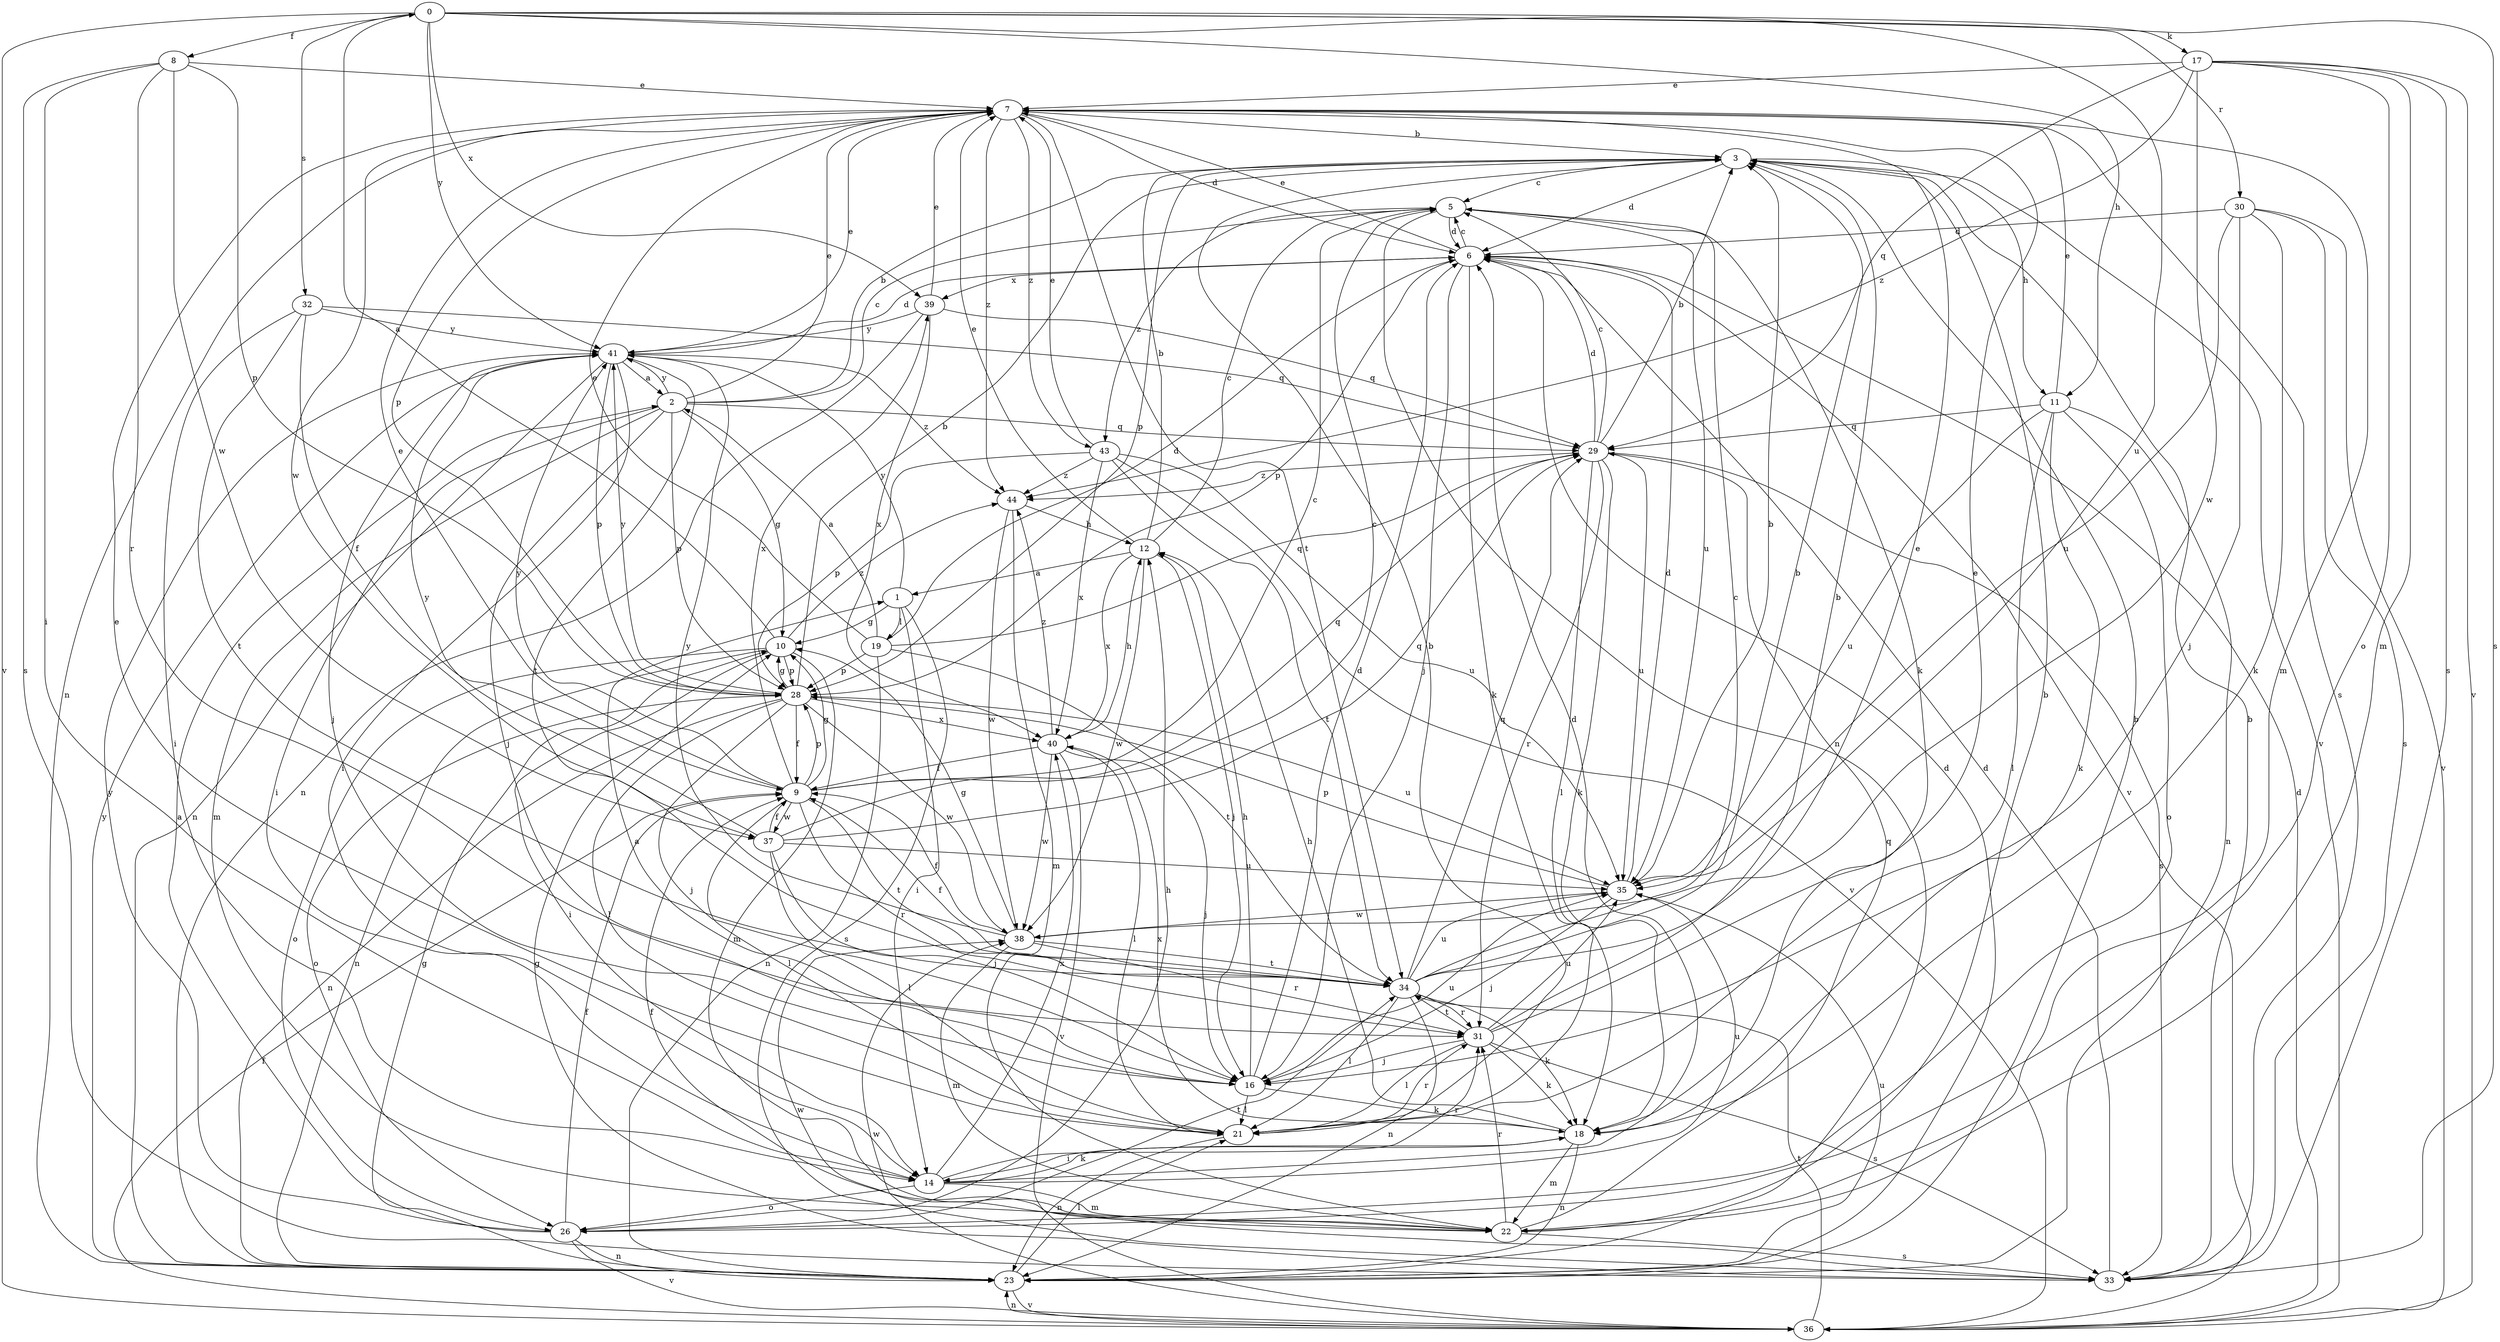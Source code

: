 strict digraph  {
0;
1;
2;
3;
5;
6;
7;
8;
9;
10;
11;
12;
14;
16;
17;
18;
19;
21;
22;
23;
26;
28;
29;
30;
31;
32;
33;
34;
35;
36;
37;
38;
39;
40;
41;
43;
44;
0 -> 8  [label=f];
0 -> 11  [label=h];
0 -> 17  [label=k];
0 -> 30  [label=r];
0 -> 32  [label=s];
0 -> 33  [label=s];
0 -> 35  [label=u];
0 -> 36  [label=v];
0 -> 39  [label=x];
0 -> 41  [label=y];
1 -> 10  [label=g];
1 -> 14  [label=i];
1 -> 19  [label=l];
1 -> 33  [label=s];
1 -> 41  [label=y];
2 -> 3  [label=b];
2 -> 5  [label=c];
2 -> 7  [label=e];
2 -> 10  [label=g];
2 -> 14  [label=i];
2 -> 16  [label=j];
2 -> 22  [label=m];
2 -> 28  [label=p];
2 -> 29  [label=q];
2 -> 41  [label=y];
3 -> 5  [label=c];
3 -> 6  [label=d];
3 -> 11  [label=h];
3 -> 28  [label=p];
3 -> 36  [label=v];
5 -> 6  [label=d];
5 -> 18  [label=k];
5 -> 23  [label=n];
5 -> 35  [label=u];
5 -> 43  [label=z];
6 -> 5  [label=c];
6 -> 7  [label=e];
6 -> 16  [label=j];
6 -> 18  [label=k];
6 -> 28  [label=p];
6 -> 36  [label=v];
6 -> 39  [label=x];
7 -> 3  [label=b];
7 -> 6  [label=d];
7 -> 22  [label=m];
7 -> 23  [label=n];
7 -> 28  [label=p];
7 -> 33  [label=s];
7 -> 34  [label=t];
7 -> 37  [label=w];
7 -> 43  [label=z];
7 -> 44  [label=z];
8 -> 7  [label=e];
8 -> 14  [label=i];
8 -> 28  [label=p];
8 -> 31  [label=r];
8 -> 33  [label=s];
8 -> 37  [label=w];
9 -> 5  [label=c];
9 -> 7  [label=e];
9 -> 10  [label=g];
9 -> 21  [label=l];
9 -> 28  [label=p];
9 -> 29  [label=q];
9 -> 31  [label=r];
9 -> 34  [label=t];
9 -> 37  [label=w];
9 -> 39  [label=x];
9 -> 41  [label=y];
10 -> 0  [label=a];
10 -> 14  [label=i];
10 -> 22  [label=m];
10 -> 23  [label=n];
10 -> 26  [label=o];
10 -> 28  [label=p];
10 -> 44  [label=z];
11 -> 7  [label=e];
11 -> 18  [label=k];
11 -> 21  [label=l];
11 -> 23  [label=n];
11 -> 26  [label=o];
11 -> 29  [label=q];
11 -> 35  [label=u];
12 -> 1  [label=a];
12 -> 3  [label=b];
12 -> 5  [label=c];
12 -> 7  [label=e];
12 -> 16  [label=j];
12 -> 38  [label=w];
12 -> 40  [label=x];
14 -> 6  [label=d];
14 -> 18  [label=k];
14 -> 22  [label=m];
14 -> 26  [label=o];
14 -> 31  [label=r];
14 -> 35  [label=u];
14 -> 40  [label=x];
16 -> 1  [label=a];
16 -> 6  [label=d];
16 -> 12  [label=h];
16 -> 18  [label=k];
16 -> 21  [label=l];
16 -> 35  [label=u];
17 -> 7  [label=e];
17 -> 22  [label=m];
17 -> 26  [label=o];
17 -> 29  [label=q];
17 -> 33  [label=s];
17 -> 36  [label=v];
17 -> 38  [label=w];
17 -> 44  [label=z];
18 -> 12  [label=h];
18 -> 14  [label=i];
18 -> 22  [label=m];
18 -> 23  [label=n];
18 -> 40  [label=x];
19 -> 2  [label=a];
19 -> 6  [label=d];
19 -> 7  [label=e];
19 -> 23  [label=n];
19 -> 28  [label=p];
19 -> 29  [label=q];
19 -> 34  [label=t];
21 -> 3  [label=b];
21 -> 7  [label=e];
21 -> 23  [label=n];
21 -> 31  [label=r];
22 -> 3  [label=b];
22 -> 9  [label=f];
22 -> 29  [label=q];
22 -> 31  [label=r];
22 -> 33  [label=s];
23 -> 3  [label=b];
23 -> 6  [label=d];
23 -> 10  [label=g];
23 -> 21  [label=l];
23 -> 35  [label=u];
23 -> 36  [label=v];
23 -> 41  [label=y];
26 -> 2  [label=a];
26 -> 9  [label=f];
26 -> 12  [label=h];
26 -> 23  [label=n];
26 -> 34  [label=t];
26 -> 36  [label=v];
26 -> 41  [label=y];
28 -> 3  [label=b];
28 -> 9  [label=f];
28 -> 10  [label=g];
28 -> 16  [label=j];
28 -> 21  [label=l];
28 -> 23  [label=n];
28 -> 26  [label=o];
28 -> 35  [label=u];
28 -> 38  [label=w];
28 -> 40  [label=x];
28 -> 41  [label=y];
29 -> 3  [label=b];
29 -> 5  [label=c];
29 -> 6  [label=d];
29 -> 18  [label=k];
29 -> 21  [label=l];
29 -> 31  [label=r];
29 -> 33  [label=s];
29 -> 35  [label=u];
29 -> 44  [label=z];
30 -> 6  [label=d];
30 -> 16  [label=j];
30 -> 18  [label=k];
30 -> 33  [label=s];
30 -> 35  [label=u];
30 -> 36  [label=v];
31 -> 3  [label=b];
31 -> 7  [label=e];
31 -> 16  [label=j];
31 -> 18  [label=k];
31 -> 21  [label=l];
31 -> 33  [label=s];
31 -> 34  [label=t];
31 -> 35  [label=u];
32 -> 9  [label=f];
32 -> 14  [label=i];
32 -> 29  [label=q];
32 -> 34  [label=t];
32 -> 41  [label=y];
33 -> 3  [label=b];
33 -> 6  [label=d];
33 -> 10  [label=g];
33 -> 38  [label=w];
34 -> 3  [label=b];
34 -> 5  [label=c];
34 -> 7  [label=e];
34 -> 9  [label=f];
34 -> 18  [label=k];
34 -> 21  [label=l];
34 -> 23  [label=n];
34 -> 29  [label=q];
34 -> 31  [label=r];
34 -> 35  [label=u];
35 -> 3  [label=b];
35 -> 6  [label=d];
35 -> 16  [label=j];
35 -> 28  [label=p];
35 -> 38  [label=w];
36 -> 6  [label=d];
36 -> 9  [label=f];
36 -> 23  [label=n];
36 -> 34  [label=t];
36 -> 38  [label=w];
37 -> 5  [label=c];
37 -> 9  [label=f];
37 -> 16  [label=j];
37 -> 21  [label=l];
37 -> 29  [label=q];
37 -> 35  [label=u];
37 -> 41  [label=y];
38 -> 9  [label=f];
38 -> 10  [label=g];
38 -> 22  [label=m];
38 -> 31  [label=r];
38 -> 34  [label=t];
38 -> 41  [label=y];
39 -> 7  [label=e];
39 -> 23  [label=n];
39 -> 29  [label=q];
39 -> 40  [label=x];
39 -> 41  [label=y];
40 -> 9  [label=f];
40 -> 12  [label=h];
40 -> 16  [label=j];
40 -> 21  [label=l];
40 -> 36  [label=v];
40 -> 38  [label=w];
40 -> 44  [label=z];
41 -> 2  [label=a];
41 -> 6  [label=d];
41 -> 7  [label=e];
41 -> 14  [label=i];
41 -> 16  [label=j];
41 -> 23  [label=n];
41 -> 28  [label=p];
41 -> 34  [label=t];
41 -> 44  [label=z];
43 -> 7  [label=e];
43 -> 28  [label=p];
43 -> 34  [label=t];
43 -> 35  [label=u];
43 -> 36  [label=v];
43 -> 40  [label=x];
43 -> 44  [label=z];
44 -> 12  [label=h];
44 -> 22  [label=m];
44 -> 38  [label=w];
}
